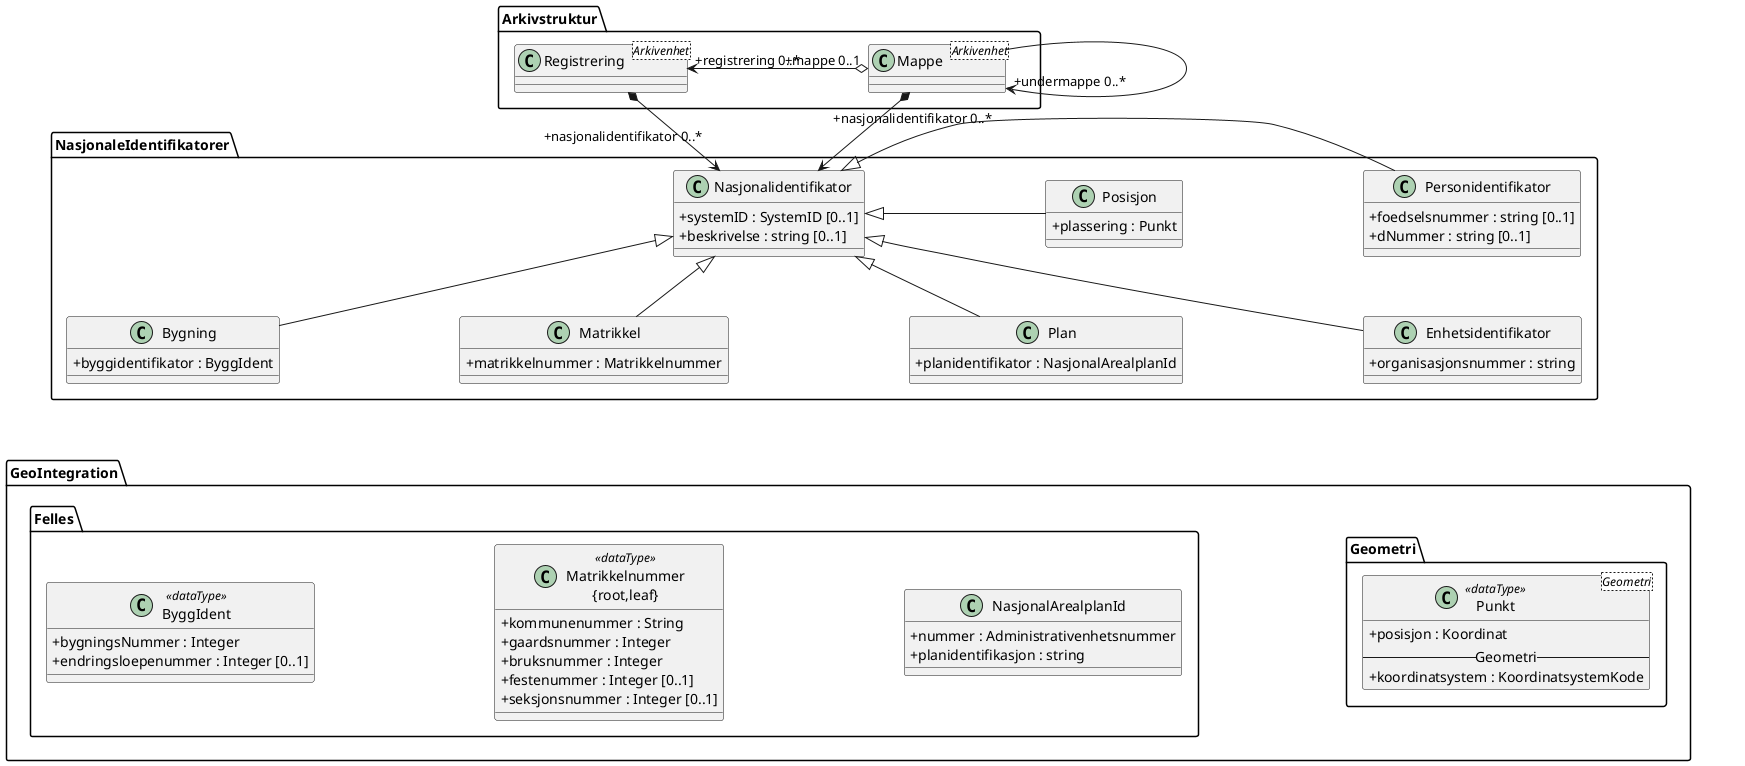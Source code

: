 @startuml
skinparam classAttributeIconSize 0
skinparam nodesep 180

class NasjonaleIdentifikatorer.Nasjonalidentifikator {
  +systemID : SystemID [0..1]
  +beskrivelse : string [0..1]
}


class Arkivstruktur.Mappe <Arkivenhet>
class Arkivstruktur.Registrering <Arkivenhet>
class NasjonaleIdentifikatorer.Enhetsidentifikator {
  +organisasjonsnummer : string
}
class NasjonaleIdentifikatorer.Personidentifikator {
  +foedselsnummer : string [0..1]
  +dNummer : string [0..1]
}
class NasjonaleIdentifikatorer.Posisjon {
  +plassering : Punkt
}
class NasjonaleIdentifikatorer.Bygning {
  +byggidentifikator : ByggIdent
}
class NasjonaleIdentifikatorer.Matrikkel {
  +matrikkelnummer : Matrikkelnummer
}
class NasjonaleIdentifikatorer.Plan {
  +planidentifikator : NasjonalArealplanId
}

package GeoIntegration {

  package Geometri {

    class Punkt <Geometri> <<dataType>> {
      +posisjon : Koordinat
      -- Geometri --
      +koordinatsystem : KoordinatsystemKode
    }
  }

  package Felles {
    class ByggIdent <<dataType>> {
      +bygningsNummer : Integer
      +endringsloepenummer : Integer [0..1]
    }

    class NasjonalArealplanId {
      +nummer : Administrativenhetsnummer
      +planidentifikasjon : string
    }

    class "Matrikkelnummer\n{root,leaf}" as Matrikkelnummer <<dataType>> {
      +kommunenummer : String
      +gaardsnummer : Integer
      +bruksnummer : Integer
      +festenummer : Integer [0..1]
     +seksjonsnummer : Integer [0..1]
    }
  }
}
Arkivstruktur.Mappe --> "+undermappe 0..*" Arkivstruktur.Mappe
Arkivstruktur.Registrering "+registrering 0..*" <-o "+mappe 0..1" Arkivstruktur.Mappe
Arkivstruktur.Mappe *--> "+nasjonalidentifikator 0..*\n\n" NasjonaleIdentifikatorer.Nasjonalidentifikator
Arkivstruktur.Registrering *--> "+nasjonalidentifikator 0..*\n" NasjonaleIdentifikatorer.Nasjonalidentifikator
NasjonaleIdentifikatorer.Posisjon -|> NasjonaleIdentifikatorer.Nasjonalidentifikator
NasjonaleIdentifikatorer.Nasjonalidentifikator <|- NasjonaleIdentifikatorer.Personidentifikator
NasjonaleIdentifikatorer.Nasjonalidentifikator <|-- NasjonaleIdentifikatorer.Enhetsidentifikator
NasjonaleIdentifikatorer.Nasjonalidentifikator <|-- NasjonaleIdentifikatorer.Bygning
NasjonaleIdentifikatorer.Nasjonalidentifikator <|-- NasjonaleIdentifikatorer.Matrikkel
NasjonaleIdentifikatorer.Nasjonalidentifikator <|-- NasjonaleIdentifikatorer.Plan

NasjonaleIdentifikatorer.Plan <-[hidden]-- NasjonalArealplanId
NasjonaleIdentifikatorer.Posisjon <-[hidden]-- Punkt
NasjonaleIdentifikatorer.Bygning <-[hidden]-- ByggIdent
NasjonaleIdentifikatorer.Matrikkel <-[hidden]-- Matrikkelnummer
@enduml
